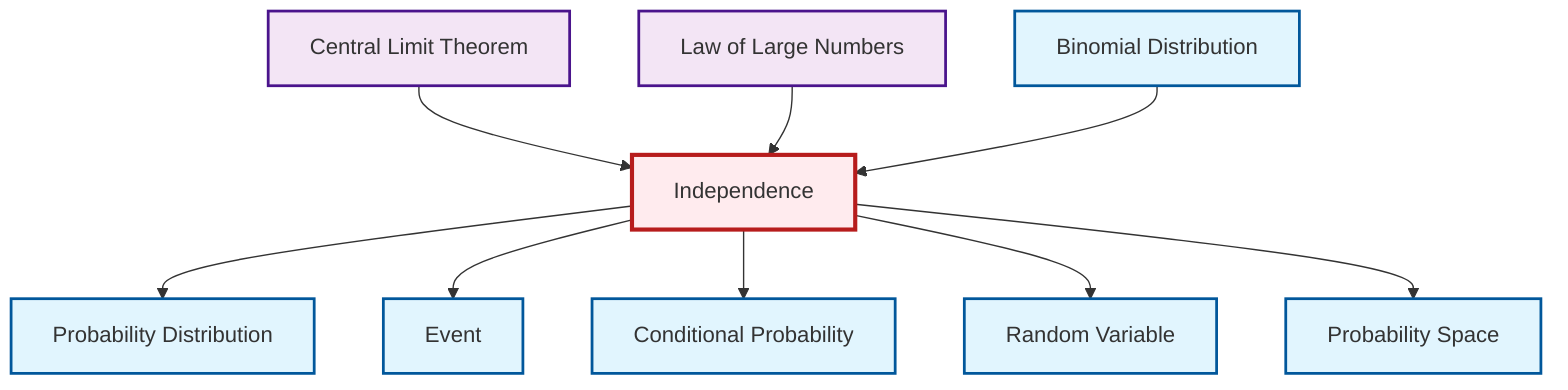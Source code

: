 graph TD
    classDef definition fill:#e1f5fe,stroke:#01579b,stroke-width:2px
    classDef theorem fill:#f3e5f5,stroke:#4a148c,stroke-width:2px
    classDef axiom fill:#fff3e0,stroke:#e65100,stroke-width:2px
    classDef example fill:#e8f5e9,stroke:#1b5e20,stroke-width:2px
    classDef current fill:#ffebee,stroke:#b71c1c,stroke-width:3px
    def-random-variable["Random Variable"]:::definition
    def-probability-distribution["Probability Distribution"]:::definition
    thm-central-limit["Central Limit Theorem"]:::theorem
    def-event["Event"]:::definition
    def-independence["Independence"]:::definition
    def-binomial-distribution["Binomial Distribution"]:::definition
    def-probability-space["Probability Space"]:::definition
    thm-law-of-large-numbers["Law of Large Numbers"]:::theorem
    def-conditional-probability["Conditional Probability"]:::definition
    def-independence --> def-probability-distribution
    def-independence --> def-event
    thm-central-limit --> def-independence
    thm-law-of-large-numbers --> def-independence
    def-binomial-distribution --> def-independence
    def-independence --> def-conditional-probability
    def-independence --> def-random-variable
    def-independence --> def-probability-space
    class def-independence current